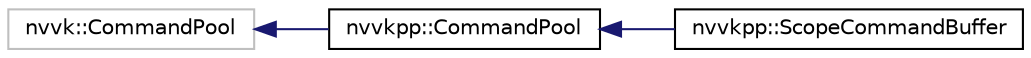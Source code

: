 digraph "Graphical Class Hierarchy"
{
 // LATEX_PDF_SIZE
  edge [fontname="Helvetica",fontsize="10",labelfontname="Helvetica",labelfontsize="10"];
  node [fontname="Helvetica",fontsize="10",shape=record];
  rankdir="LR";
  Node54 [label="nvvk::CommandPool",height=0.2,width=0.4,color="grey75", fillcolor="white", style="filled",tooltip=" "];
  Node54 -> Node0 [dir="back",color="midnightblue",fontsize="10",style="solid",fontname="Helvetica"];
  Node0 [label="nvvkpp::CommandPool",height=0.2,width=0.4,color="black", fillcolor="white", style="filled",URL="$classnvvkpp_1_1_command_pool.html",tooltip=" "];
  Node0 -> Node1 [dir="back",color="midnightblue",fontsize="10",style="solid",fontname="Helvetica"];
  Node1 [label="nvvkpp::ScopeCommandBuffer",height=0.2,width=0.4,color="black", fillcolor="white", style="filled",URL="$classnvvkpp_1_1_scope_command_buffer.html",tooltip=" "];
}

